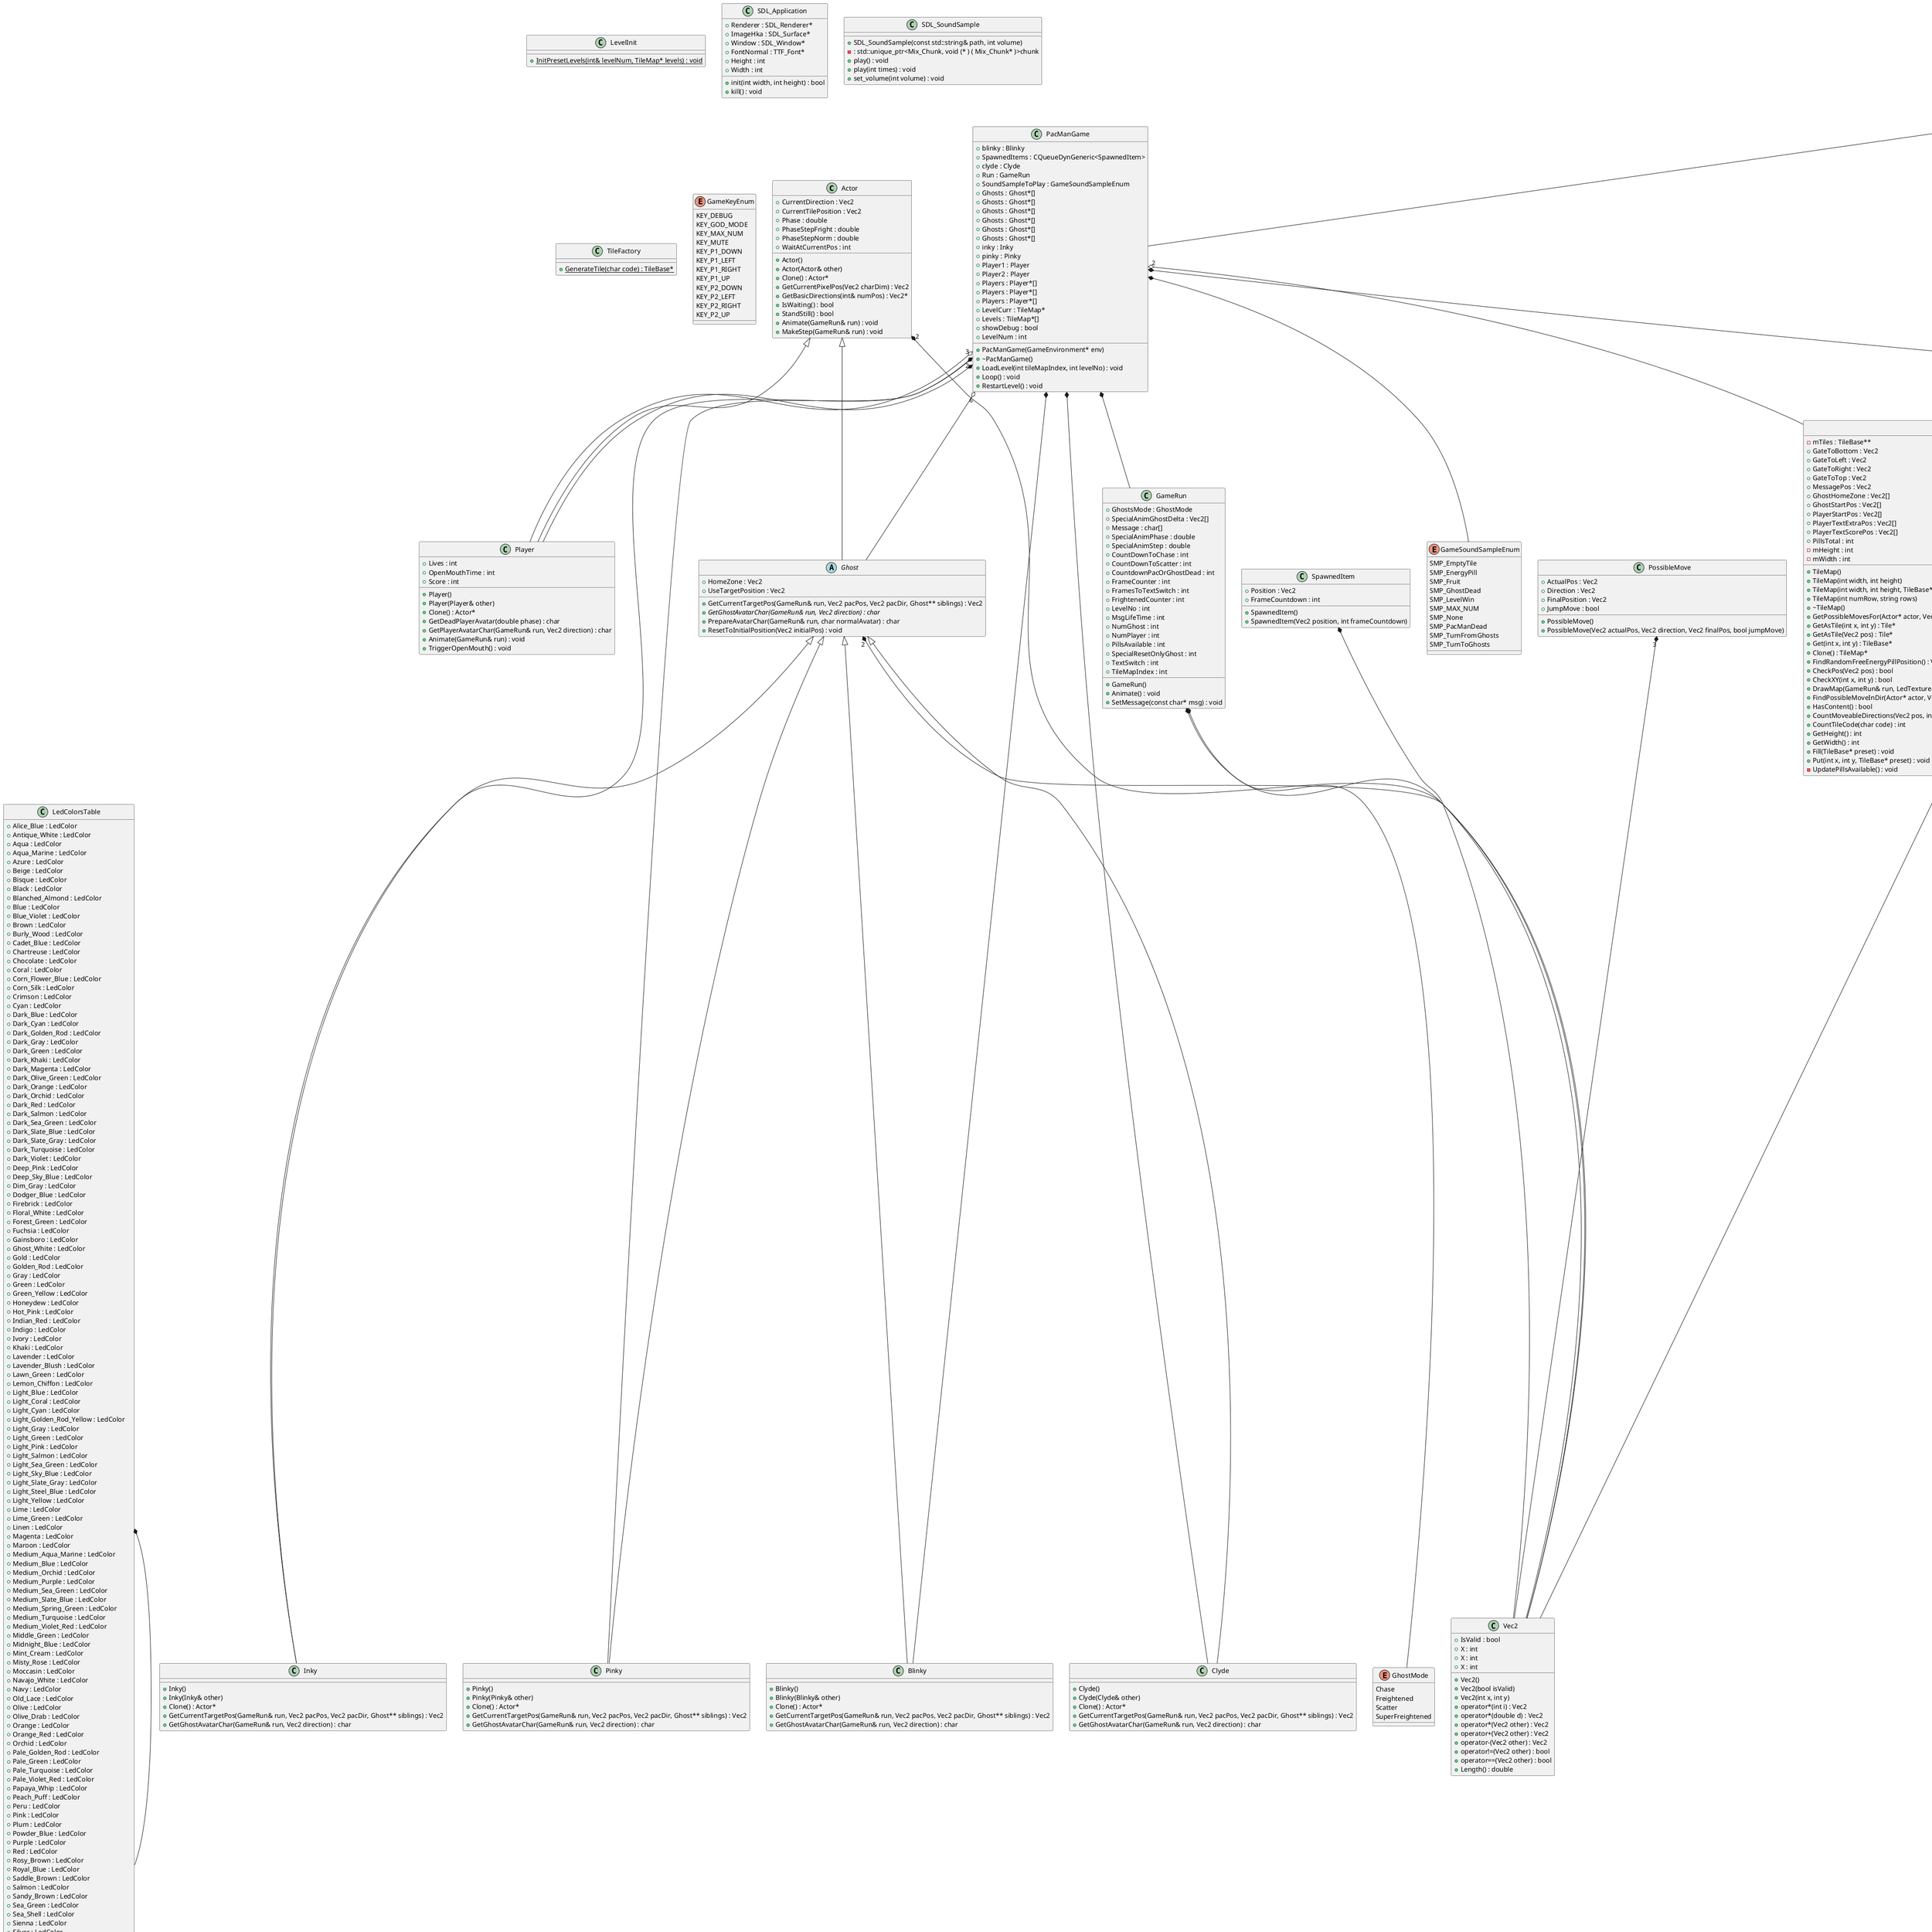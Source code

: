 @startuml





/' Objects '/

class Actor {
	+Actor()
	+Actor(Actor& other)
	+Clone() : Actor*
	+CurrentDirection : Vec2
	+CurrentTilePosition : Vec2
	+GetCurrentPixelPos(Vec2 charDim) : Vec2
	+GetBasicDirections(int& numPos) : Vec2*
	+IsWaiting() : bool
	+StandStill() : bool
	+Phase : double
	+PhaseStepFright : double
	+PhaseStepNorm : double
	+WaitAtCurrentPos : int
	+Animate(GameRun& run) : void
	+MakeStep(GameRun& run) : void
}


class Blinky {
	+Blinky()
	+Blinky(Blinky& other)
	+Clone() : Actor*
	+GetCurrentTargetPos(GameRun& run, Vec2 pacPos, Vec2 pacDir, Ghost** siblings) : Vec2
	+GetGhostAvatarChar(GameRun& run, Vec2 direction) : char
}


class CElementGeneric <template<class T>> {
	+CElementGeneric(const T& data)
	+~CElementGeneric()
	+mPtrNext : CElementGeneric*
	+mData : T
	+TestAAA() : void
}


class CQueueDynGeneric <template<class T>> {
	+CQueueDynGeneric()
	+~CQueueDynGeneric()
	-mPtrHead : CElementGeneric<T>*
	-mPtrTail : CElementGeneric<T>*
	+top() : T*
	+dequeue(T& data) : bool
	+enqueue(const T& data) : bool
	+GetLength() : int
	-length : int
	+GetDisplay() : void
}


class Clyde {
	+Clyde()
	+Clyde(Clyde& other)
	+Clone() : Actor*
	+GetCurrentTargetPos(GameRun& run, Vec2 pacPos, Vec2 pacDir, Ghost** siblings) : Vec2
	+GetGhostAvatarChar(GameRun& run, Vec2 direction) : char
}


class GameBase {
	+GameBase(GameEnvironment* env)
	+Env : GameEnvironment*
	+Loop() : void
}


class GameEnvironment {
	+GameEnvironment()
	+~GameEnvironment()
	+PageBallons : LedTexture
	+PageFunnyCar : LedTexture
	+PageInfo2 : LedTexture
	+Screen : LedTexture
	+TrFs : TextRendererFixedSize
	+TrPt : TextRendererProportionalText
	+AllowDebug : bool
	+GodMode : bool
	+Mute : bool
	+GameKey : bool[]
	+WasGameKey : bool[]
	+FrameCounter : int
	+Animate() : void
}


class GameRun {
	+GameRun()
	+GhostsMode : GhostMode
	+SpecialAnimGhostDelta : Vec2[]
	+Message : char[]
	+SpecialAnimPhase : double
	+SpecialAnimStep : double
	+CountDownToChase : int
	+CountDownToScatter : int
	+CountdownPacOrGhostDead : int
	+FrameCounter : int
	+FramesToTextSwitch : int
	+FrightenedCounter : int
	+LevelNo : int
	+MsgLifeTime : int
	+NumGhost : int
	+NumPlayer : int
	+PillsAvailable : int
	+SpecialResetOnlyGhost : int
	+TextSwitch : int
	+TileMapIndex : int
	+Animate() : void
	+SetMessage(const char* msg) : void
}


abstract class Ghost {
	+GetCurrentTargetPos(GameRun& run, Vec2 pacPos, Vec2 pacDir, Ghost** siblings) : Vec2
	+HomeZone : Vec2
	+UseTargetPosition : Vec2
	+{abstract} GetGhostAvatarChar(GameRun& run, Vec2 direction) : char
	+PrepareAvatarChar(GameRun& run, char normalAvatar) : char
	+ResetToInitialPosition(Vec2 initialPos) : void
}


class Inky {
	+Inky()
	+Inky(Inky& other)
	+Clone() : Actor*
	+GetCurrentTargetPos(GameRun& run, Vec2 pacPos, Vec2 pacDir, Ghost** siblings) : Vec2
	+GetGhostAvatarChar(GameRun& run, Vec2 direction) : char
}


class IntroGame {
	+IntroGame(GameEnvironment* env)
	+~IntroGame()
	-AnimationQueue : CQueueDynGeneric<LedAnimation>
	-AddWelcomeAnimations() : void
	+Loop() : void
}


class LedAnimation {
	+LedAnimation()
	+LedAnimation(LedTexture targetTexture, double speed, LedGradient gradient, LedBlendEffect blendEffect)
	+mBlendEffect : LedBlendEffect
	+mGradient : LedGradient
	+mStartTexture : LedTexture
	+mTargetTexture : LedTexture
	+mPhase : double
	+mSpeed : double
}


class LedColor {
	+LedColor()
	+LedColor(uint8_t r, uint8_t g, uint8_t b)
	+LedColor(uint32_t rgb)
	+{static} FadeBetween(LedColor color1, LedColor color2, double f) : LedColor
	+operator*(double f) : LedColor
	+PercievedIntensity() : double
	+B : uint8_t
	+G : uint8_t
	+R : uint8_t
}


class LedColorsTable {
	+Alice_Blue : LedColor
	+Antique_White : LedColor
	+Aqua : LedColor
	+Aqua_Marine : LedColor
	+Azure : LedColor
	+Beige : LedColor
	+Bisque : LedColor
	+Black : LedColor
	+Blanched_Almond : LedColor
	+Blue : LedColor
	+Blue_Violet : LedColor
	+Brown : LedColor
	+Burly_Wood : LedColor
	+Cadet_Blue : LedColor
	+Chartreuse : LedColor
	+Chocolate : LedColor
	+Coral : LedColor
	+Corn_Flower_Blue : LedColor
	+Corn_Silk : LedColor
	+Crimson : LedColor
	+Cyan : LedColor
	+Dark_Blue : LedColor
	+Dark_Cyan : LedColor
	+Dark_Golden_Rod : LedColor
	+Dark_Gray : LedColor
	+Dark_Green : LedColor
	+Dark_Khaki : LedColor
	+Dark_Magenta : LedColor
	+Dark_Olive_Green : LedColor
	+Dark_Orange : LedColor
	+Dark_Orchid : LedColor
	+Dark_Red : LedColor
	+Dark_Salmon : LedColor
	+Dark_Sea_Green : LedColor
	+Dark_Slate_Blue : LedColor
	+Dark_Slate_Gray : LedColor
	+Dark_Turquoise : LedColor
	+Dark_Violet : LedColor
	+Deep_Pink : LedColor
	+Deep_Sky_Blue : LedColor
	+Dim_Gray : LedColor
	+Dodger_Blue : LedColor
	+Firebrick : LedColor
	+Floral_White : LedColor
	+Forest_Green : LedColor
	+Fuchsia : LedColor
	+Gainsboro : LedColor
	+Ghost_White : LedColor
	+Gold : LedColor
	+Golden_Rod : LedColor
	+Gray : LedColor
	+Green : LedColor
	+Green_Yellow : LedColor
	+Honeydew : LedColor
	+Hot_Pink : LedColor
	+Indian_Red : LedColor
	+Indigo : LedColor
	+Ivory : LedColor
	+Khaki : LedColor
	+Lavender : LedColor
	+Lavender_Blush : LedColor
	+Lawn_Green : LedColor
	+Lemon_Chiffon : LedColor
	+Light_Blue : LedColor
	+Light_Coral : LedColor
	+Light_Cyan : LedColor
	+Light_Golden_Rod_Yellow : LedColor
	+Light_Gray : LedColor
	+Light_Green : LedColor
	+Light_Pink : LedColor
	+Light_Salmon : LedColor
	+Light_Sea_Green : LedColor
	+Light_Sky_Blue : LedColor
	+Light_Slate_Gray : LedColor
	+Light_Steel_Blue : LedColor
	+Light_Yellow : LedColor
	+Lime : LedColor
	+Lime_Green : LedColor
	+Linen : LedColor
	+Magenta : LedColor
	+Maroon : LedColor
	+Medium_Aqua_Marine : LedColor
	+Medium_Blue : LedColor
	+Medium_Orchid : LedColor
	+Medium_Purple : LedColor
	+Medium_Sea_Green : LedColor
	+Medium_Slate_Blue : LedColor
	+Medium_Spring_Green : LedColor
	+Medium_Turquoise : LedColor
	+Medium_Violet_Red : LedColor
	+Middle_Green : LedColor
	+Midnight_Blue : LedColor
	+Mint_Cream : LedColor
	+Misty_Rose : LedColor
	+Moccasin : LedColor
	+Navajo_White : LedColor
	+Navy : LedColor
	+Old_Lace : LedColor
	+Olive : LedColor
	+Olive_Drab : LedColor
	+Orange : LedColor
	+Orange_Red : LedColor
	+Orchid : LedColor
	+Pale_Golden_Rod : LedColor
	+Pale_Green : LedColor
	+Pale_Turquoise : LedColor
	+Pale_Violet_Red : LedColor
	+Papaya_Whip : LedColor
	+Peach_Puff : LedColor
	+Peru : LedColor
	+Pink : LedColor
	+Plum : LedColor
	+Powder_Blue : LedColor
	+Purple : LedColor
	+Red : LedColor
	+Rosy_Brown : LedColor
	+Royal_Blue : LedColor
	+Saddle_Brown : LedColor
	+Salmon : LedColor
	+Sandy_Brown : LedColor
	+Sea_Green : LedColor
	+Sea_Shell : LedColor
	+Sienna : LedColor
	+Silver : LedColor
	+Sky_Blue : LedColor
	+Slate_Blue : LedColor
	+Slate_Gray : LedColor
	+Snow : LedColor
	+Spring_Green : LedColor
	+Steel_Blue : LedColor
	+Tan : LedColor
	+Teal : LedColor
	+Thistle : LedColor
	+Tomato : LedColor
	+Turquoise : LedColor
	+Violet : LedColor
	+Wheat : LedColor
	+White : LedColor
	+White_Smoke : LedColor
	+Yellow : LedColor
	+Yellow_Green : LedColor
	+{ : LedColor BlackLightFluorescent
	+{ : LedColor BlackLightFluorescent[]
	+{ : LedColor BlackLightFluorescent[]
	+{ : LedColor CarbonArc[]
	+{ : LedColor CarbonArc[]
	+{ : LedColor CarbonArc[]
	+{ : LedColor ClearBlueSky[]
	+{ : LedColor ClearBlueSky[]
	+{ : LedColor ClearBlueSky[]
	+{ : LedColor CoolWhiteFluorescent[]
	+{ : LedColor CoolWhiteFluorescent[]
	+{ : LedColor CoolWhiteFluorescent[]
	+{ : LedColor DirectSunlight[]
	+{ : LedColor DirectSunlight[]
	+{ : LedColor DirectSunlight[]
	+{ : LedColor FullSpectrumFluorescent[]
	+{ : LedColor FullSpectrumFluorescent[]
	+{ : LedColor FullSpectrumFluorescent[]
	+{ : LedColor GrowLightFluorescent[]
	+{ : LedColor GrowLightFluorescent[]
	+{ : LedColor GrowLightFluorescent[]
	+{ : LedColor Halogen[]
	+{ : LedColor Halogen[]
	+{ : LedColor Halogen[]
	+{ : LedColor HighNoonSun[]
	+{ : LedColor HighNoonSun[]
	+{ : LedColor HighNoonSun[]
	+{ : LedColor HighPressureSodium[]
	+{ : LedColor HighPressureSodium[]
	+{ : LedColor HighPressureSodium[]
	+{ : LedColor MercuryVapor[]
	+{ : LedColor MercuryVapor[]
	+{ : LedColor MercuryVapor[]
	+{ : LedColor MetalHalide[]
	+{ : LedColor MetalHalide[]
	+{ : LedColor MetalHalide[]
	+{ : LedColor OvercastSky[]
	+{ : LedColor OvercastSky[]
	+{ : LedColor OvercastSky[]
	+{ : LedColor SodiumVapor[]
	+{ : LedColor SodiumVapor[]
	+{ : LedColor SodiumVapor[]
	+{ : LedColor StandardFluorescent[]
	+{ : LedColor StandardFluorescent[]
	+{ : LedColor StandardFluorescent[]
	+{ : LedColor Tungsten100W[]
	+{ : LedColor Tungsten100W[]
	+{ : LedColor Tungsten100W[]
	+{ : LedColor Tungsten40W[]
	+{ : LedColor Tungsten40W[]
	+{ : LedColor Tungsten40W[]
	+{ : LedColor WarmFluorescent[]
	+{ : LedColor WarmFluorescent[]
	+{ : LedColor WarmFluorescent[]
	+LedColors : LedColorsTable
}


class LedTexture {
	+LedTexture()
	+LedTexture(int width, int height)
	+LedTexture(int width, int height, LedColor* source, bool doCopy)
	+LedTexture(std::string fn)
	+Get(int x, int y) : LedColor
	-mPixels : LedColor*
	+operator[](int row) : LedColor*
	+Clone() : LedTexture&
	+BlendFrom(LedTexture& source1, LedTexture& source2, LedTexture& gradient, LedBlendEffect effect) : bool
	+BlitFrom(int destX, int destY, LedTexture& src, int srcX, int srcY, int srcWidth, int srcHeight) : bool
	+HasContent() : bool
	-LoadBmpInternal(std::string fn) : bool
	+GetHeight() : int
	+{static} GetRandomBlendEffect() : int
	+{static} GetRandomGradient() : int
	+GetWidth() : int
	-mHeight : int
	-mWidth : int
	+FillGradient(LedGradient gradient, double f) : void
	+FillRect(LedColor color, int x, int y, int width, int height) : void
	+Put(int x, int y, LedColor pixel) : void
}


class LevelInit {
	+{static} InitPresetLevels(int& levelNum, TileMap* levels) : void
}


class PacManGame {
	+PacManGame(GameEnvironment* env)
	+~PacManGame()
	+blinky : Blinky
	+SpawnedItems : CQueueDynGeneric<SpawnedItem>
	+clyde : Clyde
	+Run : GameRun
	+SoundSampleToPlay : GameSoundSampleEnum
	+Ghosts : Ghost*[]
	+Ghosts : Ghost*[]
	+Ghosts : Ghost*[]
	+Ghosts : Ghost*[]
	+Ghosts : Ghost*[]
	+Ghosts : Ghost*[]
	+inky : Inky
	+pinky : Pinky
	+Player1 : Player
	+Player2 : Player
	+Players : Player*[]
	+Players : Player*[]
	+Players : Player*[]
	+LevelCurr : TileMap*
	+Levels : TileMap*[]
	+showDebug : bool
	+LevelNum : int
	+LoadLevel(int tileMapIndex, int levelNo) : void
	+Loop() : void
	+RestartLevel() : void
}


class Pinky {
	+Pinky()
	+Pinky(Pinky& other)
	+Clone() : Actor*
	+GetCurrentTargetPos(GameRun& run, Vec2 pacPos, Vec2 pacDir, Ghost** siblings) : Vec2
	+GetGhostAvatarChar(GameRun& run, Vec2 direction) : char
}


class Player {
	+Player()
	+Player(Player& other)
	+Clone() : Actor*
	+GetDeadPlayerAvatar(double phase) : char
	+GetPlayerAvatarChar(GameRun& run, Vec2 direction) : char
	+Lives : int
	+OpenMouthTime : int
	+Score : int
	+Animate(GameRun& run) : void
	+TriggerOpenMouth() : void
}


class PossibleMove {
	+PossibleMove()
	+PossibleMove(Vec2 actualPos, Vec2 direction, Vec2 finalPos, bool jumpMove)
	+ActualPos : Vec2
	+Direction : Vec2
	+FinalPosition : Vec2
	+JumpMove : bool
}


class SDL_Application {
	+Renderer : SDL_Renderer*
	+ImageHka : SDL_Surface*
	+Window : SDL_Window*
	+FontNormal : TTF_Font*
	+init(int width, int height) : bool
	+Height : int
	+Width : int
	+kill() : void
}


class SDL_SoundSample {
	+SDL_SoundSample(const std::string& path, int volume)
	- : std::unique_ptr<Mix_Chunk, void (* ) ( Mix_Chunk* )>chunk
	+play() : void
	+play(int times) : void
	+set_volume(int volume) : void
}


class SpawnedItem {
	+SpawnedItem()
	+SpawnedItem(Vec2 position, int frameCountdown)
	+Position : Vec2
	+FrameCountdown : int
}


abstract class TextRendererAbstractBase {
	+{abstract} DrawTextTo(LedTexture& texture, Vec2 pixelPos, const char nullTerminatedText, int renderSpacingX, int renderSpacingY) : void
}


class TextRendererFixedSize {
	+TextRendererFixedSize()
	+TextRendererFixedSize(string fn, int charWidth, int charSpacing, string mIndexToChar)
	-mCharDefs : LedTexture
	-mCharSpacing : int
	-mCharWidth : int
	-mIndexToChar : string
	+DrawTextTo(LedTexture& texture, Vec2 pixelPos, const char nullTerminatedText, int renderSpacingX, int renderSpacingY) : void
}


class TextRendererProportionalText {
	+TextRendererProportionalText()
	+TextRendererProportionalText(string fn, int numGlyphs, ProportionalTextGlyph* glyphDefs)
	-mCharDefs : LedTexture
	-mGlyphDefs : ProportionalTextGlyph*
	-mNumGlyphs : int
	+DrawTextTo(LedTexture& texture, Vec2 pixelPos, const char nullTerminatedText, int renderSpacingX, int renderSpacingY) : void
}


class Tile {
	+Tile()
	+Tile(Tile& other)
	+Clone() : TileBase*
	+IsEatablePosition() : bool
	+IsEmptyPill() : bool
	+IsEnergizerActive(GameRun& run) : bool
	+IsEnergizerAnyway(GameRun& run) : bool
	+IsEnergyPill() : bool
	+IsFruit() : bool
	+IsMoveablePosition() : bool
	+GetTileAvatarChar(GameRun& run) : char
	+mTileCode : char
}


class TileBase {
	+TileBase()
	+TileBase(TileBase& other)
	+Clone() : TileBase*
}


class TileFactory {
	+{static} GenerateTile(char code) : TileBase*
}


class TileMap {
	+TileMap()
	+TileMap(int width, int height)
	+TileMap(int width, int height, TileBase** source, bool doCopy)
	+TileMap(int numRow, string rows)
	+~TileMap()
	+GetPossibleMovesFor(Actor* actor, Vec2 checkPos, int& numMoves) : PossibleMove*
	+GetAsTile(int x, int y) : Tile*
	+GetAsTile(Vec2 pos) : Tile*
	+Get(int x, int y) : TileBase*
	-mTiles : TileBase**
	+Clone() : TileMap*
	+FindRandomFreeEnergyPillPosition() : Vec2
	+GateToBottom : Vec2
	+GateToLeft : Vec2
	+GateToRight : Vec2
	+GateToTop : Vec2
	+MessagePos : Vec2
	+GhostHomeZone : Vec2[]
	+GhostStartPos : Vec2[]
	+PlayerStartPos : Vec2[]
	+PlayerTextExtraPos : Vec2[]
	+PlayerTextScorePos : Vec2[]
	+CheckPos(Vec2 pos) : bool
	+CheckXY(int x, int y) : bool
	+DrawMap(GameRun& run, LedTexture& texture, Vec2 pixelPos, TextRendererAbstractBase& textRenderer, int charWidth, int charHeight) : bool
	+FindPossibleMoveInDir(Actor* actor, Vec2 checkPos, Vec2 dir, PossibleMove& move) : bool
	+HasContent() : bool
	+CountMoveableDirections(Vec2 pos, int numPos, Vec2* dirs) : int
	+CountTileCode(char code) : int
	+GetHeight() : int
	+GetWidth() : int
	+PillsTotal : int
	-mHeight : int
	-mWidth : int
	+Fill(TileBase* preset) : void
	+Put(int x, int y, TileBase* preset) : void
	-UpdatePillsAvailable() : void
}


class Vec2 {
	+Vec2()
	+Vec2(bool isValid)
	+Vec2(int x, int y)
	+operator*(int i) : Vec2
	+operator*(double d) : Vec2
	+operator*(Vec2 other) : Vec2
	+operator+(Vec2 other) : Vec2
	+operator-(Vec2 other) : Vec2
	+IsValid : bool
	+operator!=(Vec2 other) : bool
	+operator==(Vec2 other) : bool
	+Length() : double
	+X : int
	+X : int
	+X : int
}


enum GameKeyEnum {
	KEY_DEBUG
	KEY_GOD_MODE
	KEY_MAX_NUM
	KEY_MUTE
	KEY_P1_DOWN
	KEY_P1_LEFT
	KEY_P1_RIGHT
	KEY_P1_UP
	KEY_P2_DOWN
	KEY_P2_LEFT
	KEY_P2_RIGHT
	KEY_P2_UP
}


enum GameSoundSampleEnum {
	SMP_EmptyTile
	SMP_EnergyPill
	SMP_Fruit
	SMP_GhostDead
	SMP_LevelWin
	SMP_MAX_NUM
	SMP_None
	SMP_PacManDead
	SMP_TurnFromGhosts
	SMP_TurnToGhosts
}


enum GhostMode {
	Chase
	Freightened
	Scatter
	SuperFreightened
}


enum LedBlendEffect {
	No
	Sparcle
	__LedBlendEffect_Count
}


enum LedGradient {
	LeftToRight
	RightToLeft
	TopLeftToRightBottom
	TopToBottom
	__LedGradient_Count
}


class ProportionalTextGlyph {
	+Letter : char
	+OfsX : int
	+Width : int
}





/' Inheritance relationships '/

Actor <|-- Ghost


Actor <|-- Player


GameBase <|-- IntroGame


GameBase <|-- PacManGame


Ghost <|-- Blinky


Ghost <|-- Clyde


Ghost <|-- Inky


Ghost <|-- Pinky


TextRendererAbstractBase <|-- TextRendererFixedSize


TextRendererAbstractBase <|-- TextRendererProportionalText


TileBase <|-- Tile





/' Aggregation relationships '/

Actor "2" *-- Vec2


CElementGeneric o-- CElementGeneric


CQueueDynGeneric "2" *-- CElementGeneric


GameBase o-- GameEnvironment


GameEnvironment "4" *-- LedTexture


GameEnvironment *-- TextRendererFixedSize


GameEnvironment *-- TextRendererProportionalText


GameRun *-- GhostMode


GameRun *-- Vec2


Ghost "2" *-- Vec2


IntroGame *-- CQueueDynGeneric


LedAnimation *-- LedBlendEffect


LedAnimation *-- LedGradient


LedAnimation "2" *-- LedTexture


LedColorsTable "195" *-- LedColor


LedColorsTable *-- LedColorsTable


LedTexture o-- LedColor


PacManGame *-- Blinky


PacManGame *-- CQueueDynGeneric


PacManGame *-- Clyde


PacManGame *-- GameRun


PacManGame *-- GameSoundSampleEnum


PacManGame "6" o-- Ghost


PacManGame *-- Inky


PacManGame *-- Pinky


PacManGame "3" o-- Player


PacManGame "2" *-- Player


PacManGame "2" o-- TileMap


PossibleMove "3" *-- Vec2


SpawnedItem *-- Vec2


TextRendererFixedSize *-- LedTexture


TextRendererProportionalText *-- LedTexture


TextRendererProportionalText o-- ProportionalTextGlyph


TileMap o-- TileBase


TileMap "10" *-- Vec2






/' Nested objects '/



@enduml
